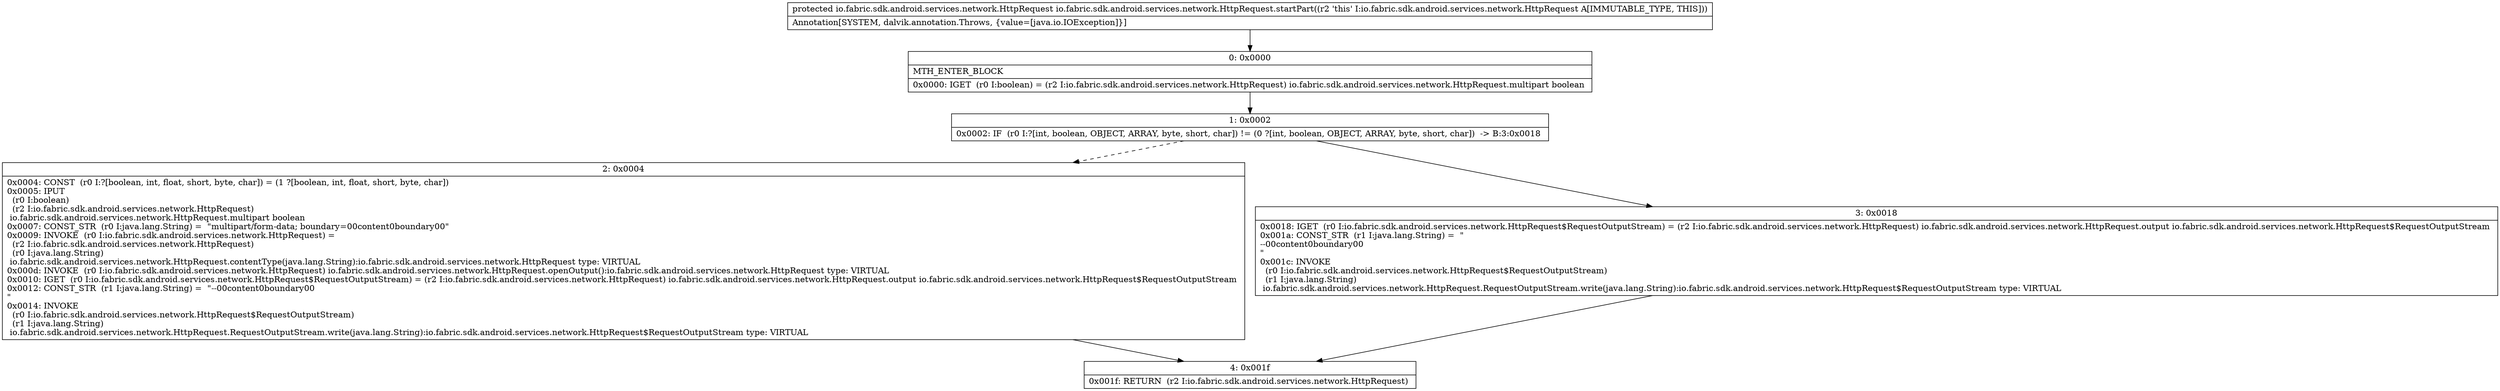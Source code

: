 digraph "CFG forio.fabric.sdk.android.services.network.HttpRequest.startPart()Lio\/fabric\/sdk\/android\/services\/network\/HttpRequest;" {
Node_0 [shape=record,label="{0\:\ 0x0000|MTH_ENTER_BLOCK\l|0x0000: IGET  (r0 I:boolean) = (r2 I:io.fabric.sdk.android.services.network.HttpRequest) io.fabric.sdk.android.services.network.HttpRequest.multipart boolean \l}"];
Node_1 [shape=record,label="{1\:\ 0x0002|0x0002: IF  (r0 I:?[int, boolean, OBJECT, ARRAY, byte, short, char]) != (0 ?[int, boolean, OBJECT, ARRAY, byte, short, char])  \-\> B:3:0x0018 \l}"];
Node_2 [shape=record,label="{2\:\ 0x0004|0x0004: CONST  (r0 I:?[boolean, int, float, short, byte, char]) = (1 ?[boolean, int, float, short, byte, char]) \l0x0005: IPUT  \l  (r0 I:boolean)\l  (r2 I:io.fabric.sdk.android.services.network.HttpRequest)\l io.fabric.sdk.android.services.network.HttpRequest.multipart boolean \l0x0007: CONST_STR  (r0 I:java.lang.String) =  \"multipart\/form\-data; boundary=00content0boundary00\" \l0x0009: INVOKE  (r0 I:io.fabric.sdk.android.services.network.HttpRequest) = \l  (r2 I:io.fabric.sdk.android.services.network.HttpRequest)\l  (r0 I:java.lang.String)\l io.fabric.sdk.android.services.network.HttpRequest.contentType(java.lang.String):io.fabric.sdk.android.services.network.HttpRequest type: VIRTUAL \l0x000d: INVOKE  (r0 I:io.fabric.sdk.android.services.network.HttpRequest) io.fabric.sdk.android.services.network.HttpRequest.openOutput():io.fabric.sdk.android.services.network.HttpRequest type: VIRTUAL \l0x0010: IGET  (r0 I:io.fabric.sdk.android.services.network.HttpRequest$RequestOutputStream) = (r2 I:io.fabric.sdk.android.services.network.HttpRequest) io.fabric.sdk.android.services.network.HttpRequest.output io.fabric.sdk.android.services.network.HttpRequest$RequestOutputStream \l0x0012: CONST_STR  (r1 I:java.lang.String) =  \"\-\-00content0boundary00\l\" \l0x0014: INVOKE  \l  (r0 I:io.fabric.sdk.android.services.network.HttpRequest$RequestOutputStream)\l  (r1 I:java.lang.String)\l io.fabric.sdk.android.services.network.HttpRequest.RequestOutputStream.write(java.lang.String):io.fabric.sdk.android.services.network.HttpRequest$RequestOutputStream type: VIRTUAL \l}"];
Node_3 [shape=record,label="{3\:\ 0x0018|0x0018: IGET  (r0 I:io.fabric.sdk.android.services.network.HttpRequest$RequestOutputStream) = (r2 I:io.fabric.sdk.android.services.network.HttpRequest) io.fabric.sdk.android.services.network.HttpRequest.output io.fabric.sdk.android.services.network.HttpRequest$RequestOutputStream \l0x001a: CONST_STR  (r1 I:java.lang.String) =  \"\l\-\-00content0boundary00\l\" \l0x001c: INVOKE  \l  (r0 I:io.fabric.sdk.android.services.network.HttpRequest$RequestOutputStream)\l  (r1 I:java.lang.String)\l io.fabric.sdk.android.services.network.HttpRequest.RequestOutputStream.write(java.lang.String):io.fabric.sdk.android.services.network.HttpRequest$RequestOutputStream type: VIRTUAL \l}"];
Node_4 [shape=record,label="{4\:\ 0x001f|0x001f: RETURN  (r2 I:io.fabric.sdk.android.services.network.HttpRequest) \l}"];
MethodNode[shape=record,label="{protected io.fabric.sdk.android.services.network.HttpRequest io.fabric.sdk.android.services.network.HttpRequest.startPart((r2 'this' I:io.fabric.sdk.android.services.network.HttpRequest A[IMMUTABLE_TYPE, THIS]))  | Annotation[SYSTEM, dalvik.annotation.Throws, \{value=[java.io.IOException]\}]\l}"];
MethodNode -> Node_0;
Node_0 -> Node_1;
Node_1 -> Node_2[style=dashed];
Node_1 -> Node_3;
Node_2 -> Node_4;
Node_3 -> Node_4;
}

